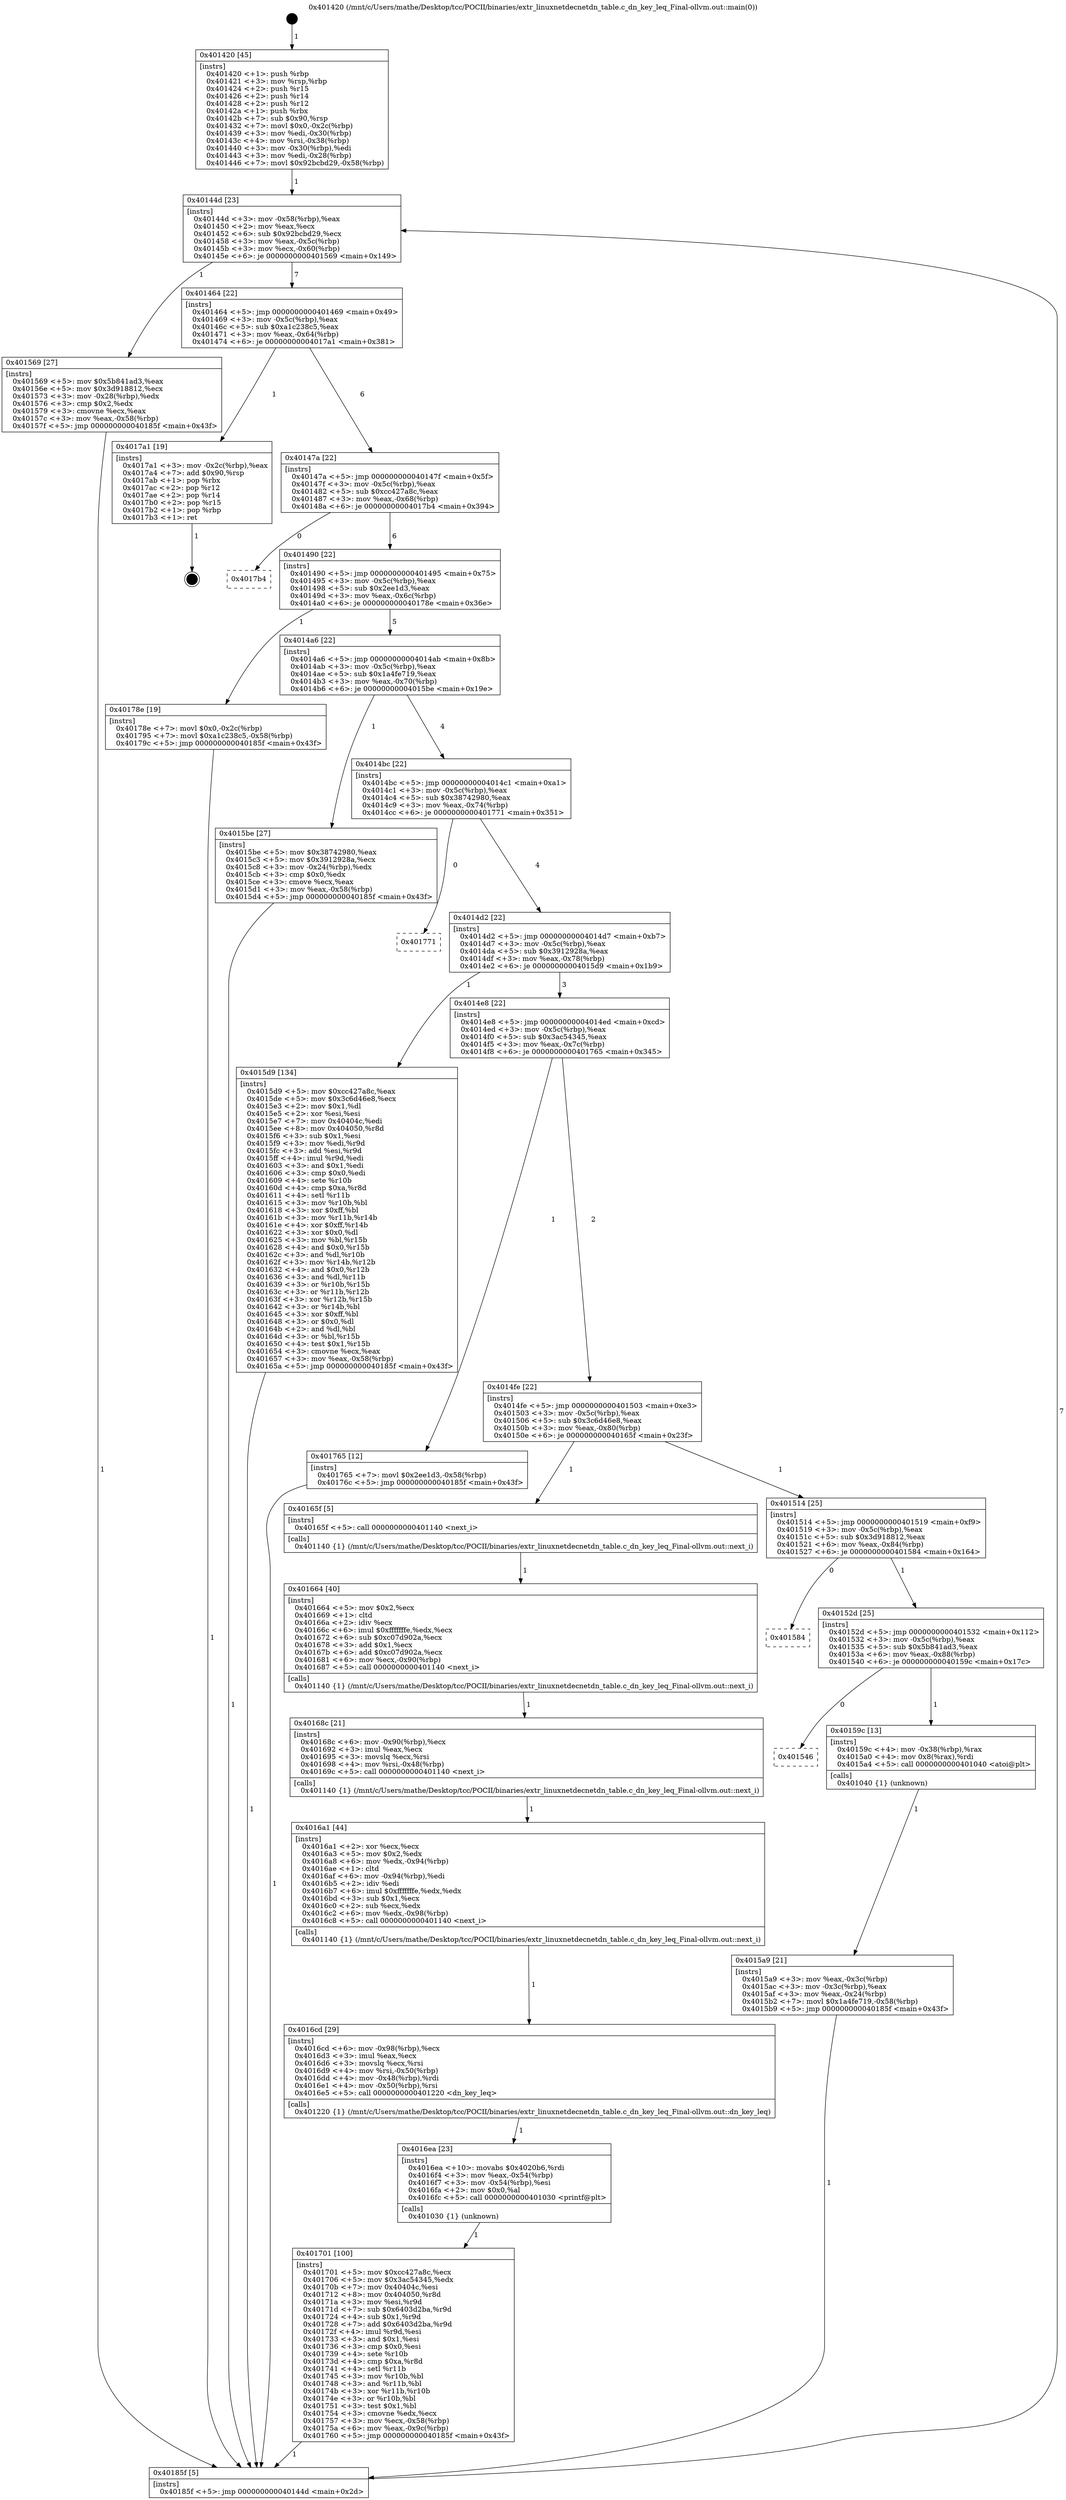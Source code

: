 digraph "0x401420" {
  label = "0x401420 (/mnt/c/Users/mathe/Desktop/tcc/POCII/binaries/extr_linuxnetdecnetdn_table.c_dn_key_leq_Final-ollvm.out::main(0))"
  labelloc = "t"
  node[shape=record]

  Entry [label="",width=0.3,height=0.3,shape=circle,fillcolor=black,style=filled]
  "0x40144d" [label="{
     0x40144d [23]\l
     | [instrs]\l
     &nbsp;&nbsp;0x40144d \<+3\>: mov -0x58(%rbp),%eax\l
     &nbsp;&nbsp;0x401450 \<+2\>: mov %eax,%ecx\l
     &nbsp;&nbsp;0x401452 \<+6\>: sub $0x92bcbd29,%ecx\l
     &nbsp;&nbsp;0x401458 \<+3\>: mov %eax,-0x5c(%rbp)\l
     &nbsp;&nbsp;0x40145b \<+3\>: mov %ecx,-0x60(%rbp)\l
     &nbsp;&nbsp;0x40145e \<+6\>: je 0000000000401569 \<main+0x149\>\l
  }"]
  "0x401569" [label="{
     0x401569 [27]\l
     | [instrs]\l
     &nbsp;&nbsp;0x401569 \<+5\>: mov $0x5b841ad3,%eax\l
     &nbsp;&nbsp;0x40156e \<+5\>: mov $0x3d918812,%ecx\l
     &nbsp;&nbsp;0x401573 \<+3\>: mov -0x28(%rbp),%edx\l
     &nbsp;&nbsp;0x401576 \<+3\>: cmp $0x2,%edx\l
     &nbsp;&nbsp;0x401579 \<+3\>: cmovne %ecx,%eax\l
     &nbsp;&nbsp;0x40157c \<+3\>: mov %eax,-0x58(%rbp)\l
     &nbsp;&nbsp;0x40157f \<+5\>: jmp 000000000040185f \<main+0x43f\>\l
  }"]
  "0x401464" [label="{
     0x401464 [22]\l
     | [instrs]\l
     &nbsp;&nbsp;0x401464 \<+5\>: jmp 0000000000401469 \<main+0x49\>\l
     &nbsp;&nbsp;0x401469 \<+3\>: mov -0x5c(%rbp),%eax\l
     &nbsp;&nbsp;0x40146c \<+5\>: sub $0xa1c238c5,%eax\l
     &nbsp;&nbsp;0x401471 \<+3\>: mov %eax,-0x64(%rbp)\l
     &nbsp;&nbsp;0x401474 \<+6\>: je 00000000004017a1 \<main+0x381\>\l
  }"]
  "0x40185f" [label="{
     0x40185f [5]\l
     | [instrs]\l
     &nbsp;&nbsp;0x40185f \<+5\>: jmp 000000000040144d \<main+0x2d\>\l
  }"]
  "0x401420" [label="{
     0x401420 [45]\l
     | [instrs]\l
     &nbsp;&nbsp;0x401420 \<+1\>: push %rbp\l
     &nbsp;&nbsp;0x401421 \<+3\>: mov %rsp,%rbp\l
     &nbsp;&nbsp;0x401424 \<+2\>: push %r15\l
     &nbsp;&nbsp;0x401426 \<+2\>: push %r14\l
     &nbsp;&nbsp;0x401428 \<+2\>: push %r12\l
     &nbsp;&nbsp;0x40142a \<+1\>: push %rbx\l
     &nbsp;&nbsp;0x40142b \<+7\>: sub $0x90,%rsp\l
     &nbsp;&nbsp;0x401432 \<+7\>: movl $0x0,-0x2c(%rbp)\l
     &nbsp;&nbsp;0x401439 \<+3\>: mov %edi,-0x30(%rbp)\l
     &nbsp;&nbsp;0x40143c \<+4\>: mov %rsi,-0x38(%rbp)\l
     &nbsp;&nbsp;0x401440 \<+3\>: mov -0x30(%rbp),%edi\l
     &nbsp;&nbsp;0x401443 \<+3\>: mov %edi,-0x28(%rbp)\l
     &nbsp;&nbsp;0x401446 \<+7\>: movl $0x92bcbd29,-0x58(%rbp)\l
  }"]
  Exit [label="",width=0.3,height=0.3,shape=circle,fillcolor=black,style=filled,peripheries=2]
  "0x4017a1" [label="{
     0x4017a1 [19]\l
     | [instrs]\l
     &nbsp;&nbsp;0x4017a1 \<+3\>: mov -0x2c(%rbp),%eax\l
     &nbsp;&nbsp;0x4017a4 \<+7\>: add $0x90,%rsp\l
     &nbsp;&nbsp;0x4017ab \<+1\>: pop %rbx\l
     &nbsp;&nbsp;0x4017ac \<+2\>: pop %r12\l
     &nbsp;&nbsp;0x4017ae \<+2\>: pop %r14\l
     &nbsp;&nbsp;0x4017b0 \<+2\>: pop %r15\l
     &nbsp;&nbsp;0x4017b2 \<+1\>: pop %rbp\l
     &nbsp;&nbsp;0x4017b3 \<+1\>: ret\l
  }"]
  "0x40147a" [label="{
     0x40147a [22]\l
     | [instrs]\l
     &nbsp;&nbsp;0x40147a \<+5\>: jmp 000000000040147f \<main+0x5f\>\l
     &nbsp;&nbsp;0x40147f \<+3\>: mov -0x5c(%rbp),%eax\l
     &nbsp;&nbsp;0x401482 \<+5\>: sub $0xcc427a8c,%eax\l
     &nbsp;&nbsp;0x401487 \<+3\>: mov %eax,-0x68(%rbp)\l
     &nbsp;&nbsp;0x40148a \<+6\>: je 00000000004017b4 \<main+0x394\>\l
  }"]
  "0x401701" [label="{
     0x401701 [100]\l
     | [instrs]\l
     &nbsp;&nbsp;0x401701 \<+5\>: mov $0xcc427a8c,%ecx\l
     &nbsp;&nbsp;0x401706 \<+5\>: mov $0x3ac54345,%edx\l
     &nbsp;&nbsp;0x40170b \<+7\>: mov 0x40404c,%esi\l
     &nbsp;&nbsp;0x401712 \<+8\>: mov 0x404050,%r8d\l
     &nbsp;&nbsp;0x40171a \<+3\>: mov %esi,%r9d\l
     &nbsp;&nbsp;0x40171d \<+7\>: sub $0x6403d2ba,%r9d\l
     &nbsp;&nbsp;0x401724 \<+4\>: sub $0x1,%r9d\l
     &nbsp;&nbsp;0x401728 \<+7\>: add $0x6403d2ba,%r9d\l
     &nbsp;&nbsp;0x40172f \<+4\>: imul %r9d,%esi\l
     &nbsp;&nbsp;0x401733 \<+3\>: and $0x1,%esi\l
     &nbsp;&nbsp;0x401736 \<+3\>: cmp $0x0,%esi\l
     &nbsp;&nbsp;0x401739 \<+4\>: sete %r10b\l
     &nbsp;&nbsp;0x40173d \<+4\>: cmp $0xa,%r8d\l
     &nbsp;&nbsp;0x401741 \<+4\>: setl %r11b\l
     &nbsp;&nbsp;0x401745 \<+3\>: mov %r10b,%bl\l
     &nbsp;&nbsp;0x401748 \<+3\>: and %r11b,%bl\l
     &nbsp;&nbsp;0x40174b \<+3\>: xor %r11b,%r10b\l
     &nbsp;&nbsp;0x40174e \<+3\>: or %r10b,%bl\l
     &nbsp;&nbsp;0x401751 \<+3\>: test $0x1,%bl\l
     &nbsp;&nbsp;0x401754 \<+3\>: cmovne %edx,%ecx\l
     &nbsp;&nbsp;0x401757 \<+3\>: mov %ecx,-0x58(%rbp)\l
     &nbsp;&nbsp;0x40175a \<+6\>: mov %eax,-0x9c(%rbp)\l
     &nbsp;&nbsp;0x401760 \<+5\>: jmp 000000000040185f \<main+0x43f\>\l
  }"]
  "0x4017b4" [label="{
     0x4017b4\l
  }", style=dashed]
  "0x401490" [label="{
     0x401490 [22]\l
     | [instrs]\l
     &nbsp;&nbsp;0x401490 \<+5\>: jmp 0000000000401495 \<main+0x75\>\l
     &nbsp;&nbsp;0x401495 \<+3\>: mov -0x5c(%rbp),%eax\l
     &nbsp;&nbsp;0x401498 \<+5\>: sub $0x2ee1d3,%eax\l
     &nbsp;&nbsp;0x40149d \<+3\>: mov %eax,-0x6c(%rbp)\l
     &nbsp;&nbsp;0x4014a0 \<+6\>: je 000000000040178e \<main+0x36e\>\l
  }"]
  "0x4016ea" [label="{
     0x4016ea [23]\l
     | [instrs]\l
     &nbsp;&nbsp;0x4016ea \<+10\>: movabs $0x4020b6,%rdi\l
     &nbsp;&nbsp;0x4016f4 \<+3\>: mov %eax,-0x54(%rbp)\l
     &nbsp;&nbsp;0x4016f7 \<+3\>: mov -0x54(%rbp),%esi\l
     &nbsp;&nbsp;0x4016fa \<+2\>: mov $0x0,%al\l
     &nbsp;&nbsp;0x4016fc \<+5\>: call 0000000000401030 \<printf@plt\>\l
     | [calls]\l
     &nbsp;&nbsp;0x401030 \{1\} (unknown)\l
  }"]
  "0x40178e" [label="{
     0x40178e [19]\l
     | [instrs]\l
     &nbsp;&nbsp;0x40178e \<+7\>: movl $0x0,-0x2c(%rbp)\l
     &nbsp;&nbsp;0x401795 \<+7\>: movl $0xa1c238c5,-0x58(%rbp)\l
     &nbsp;&nbsp;0x40179c \<+5\>: jmp 000000000040185f \<main+0x43f\>\l
  }"]
  "0x4014a6" [label="{
     0x4014a6 [22]\l
     | [instrs]\l
     &nbsp;&nbsp;0x4014a6 \<+5\>: jmp 00000000004014ab \<main+0x8b\>\l
     &nbsp;&nbsp;0x4014ab \<+3\>: mov -0x5c(%rbp),%eax\l
     &nbsp;&nbsp;0x4014ae \<+5\>: sub $0x1a4fe719,%eax\l
     &nbsp;&nbsp;0x4014b3 \<+3\>: mov %eax,-0x70(%rbp)\l
     &nbsp;&nbsp;0x4014b6 \<+6\>: je 00000000004015be \<main+0x19e\>\l
  }"]
  "0x4016cd" [label="{
     0x4016cd [29]\l
     | [instrs]\l
     &nbsp;&nbsp;0x4016cd \<+6\>: mov -0x98(%rbp),%ecx\l
     &nbsp;&nbsp;0x4016d3 \<+3\>: imul %eax,%ecx\l
     &nbsp;&nbsp;0x4016d6 \<+3\>: movslq %ecx,%rsi\l
     &nbsp;&nbsp;0x4016d9 \<+4\>: mov %rsi,-0x50(%rbp)\l
     &nbsp;&nbsp;0x4016dd \<+4\>: mov -0x48(%rbp),%rdi\l
     &nbsp;&nbsp;0x4016e1 \<+4\>: mov -0x50(%rbp),%rsi\l
     &nbsp;&nbsp;0x4016e5 \<+5\>: call 0000000000401220 \<dn_key_leq\>\l
     | [calls]\l
     &nbsp;&nbsp;0x401220 \{1\} (/mnt/c/Users/mathe/Desktop/tcc/POCII/binaries/extr_linuxnetdecnetdn_table.c_dn_key_leq_Final-ollvm.out::dn_key_leq)\l
  }"]
  "0x4015be" [label="{
     0x4015be [27]\l
     | [instrs]\l
     &nbsp;&nbsp;0x4015be \<+5\>: mov $0x38742980,%eax\l
     &nbsp;&nbsp;0x4015c3 \<+5\>: mov $0x3912928a,%ecx\l
     &nbsp;&nbsp;0x4015c8 \<+3\>: mov -0x24(%rbp),%edx\l
     &nbsp;&nbsp;0x4015cb \<+3\>: cmp $0x0,%edx\l
     &nbsp;&nbsp;0x4015ce \<+3\>: cmove %ecx,%eax\l
     &nbsp;&nbsp;0x4015d1 \<+3\>: mov %eax,-0x58(%rbp)\l
     &nbsp;&nbsp;0x4015d4 \<+5\>: jmp 000000000040185f \<main+0x43f\>\l
  }"]
  "0x4014bc" [label="{
     0x4014bc [22]\l
     | [instrs]\l
     &nbsp;&nbsp;0x4014bc \<+5\>: jmp 00000000004014c1 \<main+0xa1\>\l
     &nbsp;&nbsp;0x4014c1 \<+3\>: mov -0x5c(%rbp),%eax\l
     &nbsp;&nbsp;0x4014c4 \<+5\>: sub $0x38742980,%eax\l
     &nbsp;&nbsp;0x4014c9 \<+3\>: mov %eax,-0x74(%rbp)\l
     &nbsp;&nbsp;0x4014cc \<+6\>: je 0000000000401771 \<main+0x351\>\l
  }"]
  "0x4016a1" [label="{
     0x4016a1 [44]\l
     | [instrs]\l
     &nbsp;&nbsp;0x4016a1 \<+2\>: xor %ecx,%ecx\l
     &nbsp;&nbsp;0x4016a3 \<+5\>: mov $0x2,%edx\l
     &nbsp;&nbsp;0x4016a8 \<+6\>: mov %edx,-0x94(%rbp)\l
     &nbsp;&nbsp;0x4016ae \<+1\>: cltd\l
     &nbsp;&nbsp;0x4016af \<+6\>: mov -0x94(%rbp),%edi\l
     &nbsp;&nbsp;0x4016b5 \<+2\>: idiv %edi\l
     &nbsp;&nbsp;0x4016b7 \<+6\>: imul $0xfffffffe,%edx,%edx\l
     &nbsp;&nbsp;0x4016bd \<+3\>: sub $0x1,%ecx\l
     &nbsp;&nbsp;0x4016c0 \<+2\>: sub %ecx,%edx\l
     &nbsp;&nbsp;0x4016c2 \<+6\>: mov %edx,-0x98(%rbp)\l
     &nbsp;&nbsp;0x4016c8 \<+5\>: call 0000000000401140 \<next_i\>\l
     | [calls]\l
     &nbsp;&nbsp;0x401140 \{1\} (/mnt/c/Users/mathe/Desktop/tcc/POCII/binaries/extr_linuxnetdecnetdn_table.c_dn_key_leq_Final-ollvm.out::next_i)\l
  }"]
  "0x401771" [label="{
     0x401771\l
  }", style=dashed]
  "0x4014d2" [label="{
     0x4014d2 [22]\l
     | [instrs]\l
     &nbsp;&nbsp;0x4014d2 \<+5\>: jmp 00000000004014d7 \<main+0xb7\>\l
     &nbsp;&nbsp;0x4014d7 \<+3\>: mov -0x5c(%rbp),%eax\l
     &nbsp;&nbsp;0x4014da \<+5\>: sub $0x3912928a,%eax\l
     &nbsp;&nbsp;0x4014df \<+3\>: mov %eax,-0x78(%rbp)\l
     &nbsp;&nbsp;0x4014e2 \<+6\>: je 00000000004015d9 \<main+0x1b9\>\l
  }"]
  "0x40168c" [label="{
     0x40168c [21]\l
     | [instrs]\l
     &nbsp;&nbsp;0x40168c \<+6\>: mov -0x90(%rbp),%ecx\l
     &nbsp;&nbsp;0x401692 \<+3\>: imul %eax,%ecx\l
     &nbsp;&nbsp;0x401695 \<+3\>: movslq %ecx,%rsi\l
     &nbsp;&nbsp;0x401698 \<+4\>: mov %rsi,-0x48(%rbp)\l
     &nbsp;&nbsp;0x40169c \<+5\>: call 0000000000401140 \<next_i\>\l
     | [calls]\l
     &nbsp;&nbsp;0x401140 \{1\} (/mnt/c/Users/mathe/Desktop/tcc/POCII/binaries/extr_linuxnetdecnetdn_table.c_dn_key_leq_Final-ollvm.out::next_i)\l
  }"]
  "0x4015d9" [label="{
     0x4015d9 [134]\l
     | [instrs]\l
     &nbsp;&nbsp;0x4015d9 \<+5\>: mov $0xcc427a8c,%eax\l
     &nbsp;&nbsp;0x4015de \<+5\>: mov $0x3c6d46e8,%ecx\l
     &nbsp;&nbsp;0x4015e3 \<+2\>: mov $0x1,%dl\l
     &nbsp;&nbsp;0x4015e5 \<+2\>: xor %esi,%esi\l
     &nbsp;&nbsp;0x4015e7 \<+7\>: mov 0x40404c,%edi\l
     &nbsp;&nbsp;0x4015ee \<+8\>: mov 0x404050,%r8d\l
     &nbsp;&nbsp;0x4015f6 \<+3\>: sub $0x1,%esi\l
     &nbsp;&nbsp;0x4015f9 \<+3\>: mov %edi,%r9d\l
     &nbsp;&nbsp;0x4015fc \<+3\>: add %esi,%r9d\l
     &nbsp;&nbsp;0x4015ff \<+4\>: imul %r9d,%edi\l
     &nbsp;&nbsp;0x401603 \<+3\>: and $0x1,%edi\l
     &nbsp;&nbsp;0x401606 \<+3\>: cmp $0x0,%edi\l
     &nbsp;&nbsp;0x401609 \<+4\>: sete %r10b\l
     &nbsp;&nbsp;0x40160d \<+4\>: cmp $0xa,%r8d\l
     &nbsp;&nbsp;0x401611 \<+4\>: setl %r11b\l
     &nbsp;&nbsp;0x401615 \<+3\>: mov %r10b,%bl\l
     &nbsp;&nbsp;0x401618 \<+3\>: xor $0xff,%bl\l
     &nbsp;&nbsp;0x40161b \<+3\>: mov %r11b,%r14b\l
     &nbsp;&nbsp;0x40161e \<+4\>: xor $0xff,%r14b\l
     &nbsp;&nbsp;0x401622 \<+3\>: xor $0x0,%dl\l
     &nbsp;&nbsp;0x401625 \<+3\>: mov %bl,%r15b\l
     &nbsp;&nbsp;0x401628 \<+4\>: and $0x0,%r15b\l
     &nbsp;&nbsp;0x40162c \<+3\>: and %dl,%r10b\l
     &nbsp;&nbsp;0x40162f \<+3\>: mov %r14b,%r12b\l
     &nbsp;&nbsp;0x401632 \<+4\>: and $0x0,%r12b\l
     &nbsp;&nbsp;0x401636 \<+3\>: and %dl,%r11b\l
     &nbsp;&nbsp;0x401639 \<+3\>: or %r10b,%r15b\l
     &nbsp;&nbsp;0x40163c \<+3\>: or %r11b,%r12b\l
     &nbsp;&nbsp;0x40163f \<+3\>: xor %r12b,%r15b\l
     &nbsp;&nbsp;0x401642 \<+3\>: or %r14b,%bl\l
     &nbsp;&nbsp;0x401645 \<+3\>: xor $0xff,%bl\l
     &nbsp;&nbsp;0x401648 \<+3\>: or $0x0,%dl\l
     &nbsp;&nbsp;0x40164b \<+2\>: and %dl,%bl\l
     &nbsp;&nbsp;0x40164d \<+3\>: or %bl,%r15b\l
     &nbsp;&nbsp;0x401650 \<+4\>: test $0x1,%r15b\l
     &nbsp;&nbsp;0x401654 \<+3\>: cmovne %ecx,%eax\l
     &nbsp;&nbsp;0x401657 \<+3\>: mov %eax,-0x58(%rbp)\l
     &nbsp;&nbsp;0x40165a \<+5\>: jmp 000000000040185f \<main+0x43f\>\l
  }"]
  "0x4014e8" [label="{
     0x4014e8 [22]\l
     | [instrs]\l
     &nbsp;&nbsp;0x4014e8 \<+5\>: jmp 00000000004014ed \<main+0xcd\>\l
     &nbsp;&nbsp;0x4014ed \<+3\>: mov -0x5c(%rbp),%eax\l
     &nbsp;&nbsp;0x4014f0 \<+5\>: sub $0x3ac54345,%eax\l
     &nbsp;&nbsp;0x4014f5 \<+3\>: mov %eax,-0x7c(%rbp)\l
     &nbsp;&nbsp;0x4014f8 \<+6\>: je 0000000000401765 \<main+0x345\>\l
  }"]
  "0x401664" [label="{
     0x401664 [40]\l
     | [instrs]\l
     &nbsp;&nbsp;0x401664 \<+5\>: mov $0x2,%ecx\l
     &nbsp;&nbsp;0x401669 \<+1\>: cltd\l
     &nbsp;&nbsp;0x40166a \<+2\>: idiv %ecx\l
     &nbsp;&nbsp;0x40166c \<+6\>: imul $0xfffffffe,%edx,%ecx\l
     &nbsp;&nbsp;0x401672 \<+6\>: sub $0xc07d902a,%ecx\l
     &nbsp;&nbsp;0x401678 \<+3\>: add $0x1,%ecx\l
     &nbsp;&nbsp;0x40167b \<+6\>: add $0xc07d902a,%ecx\l
     &nbsp;&nbsp;0x401681 \<+6\>: mov %ecx,-0x90(%rbp)\l
     &nbsp;&nbsp;0x401687 \<+5\>: call 0000000000401140 \<next_i\>\l
     | [calls]\l
     &nbsp;&nbsp;0x401140 \{1\} (/mnt/c/Users/mathe/Desktop/tcc/POCII/binaries/extr_linuxnetdecnetdn_table.c_dn_key_leq_Final-ollvm.out::next_i)\l
  }"]
  "0x401765" [label="{
     0x401765 [12]\l
     | [instrs]\l
     &nbsp;&nbsp;0x401765 \<+7\>: movl $0x2ee1d3,-0x58(%rbp)\l
     &nbsp;&nbsp;0x40176c \<+5\>: jmp 000000000040185f \<main+0x43f\>\l
  }"]
  "0x4014fe" [label="{
     0x4014fe [22]\l
     | [instrs]\l
     &nbsp;&nbsp;0x4014fe \<+5\>: jmp 0000000000401503 \<main+0xe3\>\l
     &nbsp;&nbsp;0x401503 \<+3\>: mov -0x5c(%rbp),%eax\l
     &nbsp;&nbsp;0x401506 \<+5\>: sub $0x3c6d46e8,%eax\l
     &nbsp;&nbsp;0x40150b \<+3\>: mov %eax,-0x80(%rbp)\l
     &nbsp;&nbsp;0x40150e \<+6\>: je 000000000040165f \<main+0x23f\>\l
  }"]
  "0x4015a9" [label="{
     0x4015a9 [21]\l
     | [instrs]\l
     &nbsp;&nbsp;0x4015a9 \<+3\>: mov %eax,-0x3c(%rbp)\l
     &nbsp;&nbsp;0x4015ac \<+3\>: mov -0x3c(%rbp),%eax\l
     &nbsp;&nbsp;0x4015af \<+3\>: mov %eax,-0x24(%rbp)\l
     &nbsp;&nbsp;0x4015b2 \<+7\>: movl $0x1a4fe719,-0x58(%rbp)\l
     &nbsp;&nbsp;0x4015b9 \<+5\>: jmp 000000000040185f \<main+0x43f\>\l
  }"]
  "0x40165f" [label="{
     0x40165f [5]\l
     | [instrs]\l
     &nbsp;&nbsp;0x40165f \<+5\>: call 0000000000401140 \<next_i\>\l
     | [calls]\l
     &nbsp;&nbsp;0x401140 \{1\} (/mnt/c/Users/mathe/Desktop/tcc/POCII/binaries/extr_linuxnetdecnetdn_table.c_dn_key_leq_Final-ollvm.out::next_i)\l
  }"]
  "0x401514" [label="{
     0x401514 [25]\l
     | [instrs]\l
     &nbsp;&nbsp;0x401514 \<+5\>: jmp 0000000000401519 \<main+0xf9\>\l
     &nbsp;&nbsp;0x401519 \<+3\>: mov -0x5c(%rbp),%eax\l
     &nbsp;&nbsp;0x40151c \<+5\>: sub $0x3d918812,%eax\l
     &nbsp;&nbsp;0x401521 \<+6\>: mov %eax,-0x84(%rbp)\l
     &nbsp;&nbsp;0x401527 \<+6\>: je 0000000000401584 \<main+0x164\>\l
  }"]
  "0x401546" [label="{
     0x401546\l
  }", style=dashed]
  "0x401584" [label="{
     0x401584\l
  }", style=dashed]
  "0x40152d" [label="{
     0x40152d [25]\l
     | [instrs]\l
     &nbsp;&nbsp;0x40152d \<+5\>: jmp 0000000000401532 \<main+0x112\>\l
     &nbsp;&nbsp;0x401532 \<+3\>: mov -0x5c(%rbp),%eax\l
     &nbsp;&nbsp;0x401535 \<+5\>: sub $0x5b841ad3,%eax\l
     &nbsp;&nbsp;0x40153a \<+6\>: mov %eax,-0x88(%rbp)\l
     &nbsp;&nbsp;0x401540 \<+6\>: je 000000000040159c \<main+0x17c\>\l
  }"]
  "0x40159c" [label="{
     0x40159c [13]\l
     | [instrs]\l
     &nbsp;&nbsp;0x40159c \<+4\>: mov -0x38(%rbp),%rax\l
     &nbsp;&nbsp;0x4015a0 \<+4\>: mov 0x8(%rax),%rdi\l
     &nbsp;&nbsp;0x4015a4 \<+5\>: call 0000000000401040 \<atoi@plt\>\l
     | [calls]\l
     &nbsp;&nbsp;0x401040 \{1\} (unknown)\l
  }"]
  Entry -> "0x401420" [label=" 1"]
  "0x40144d" -> "0x401569" [label=" 1"]
  "0x40144d" -> "0x401464" [label=" 7"]
  "0x401569" -> "0x40185f" [label=" 1"]
  "0x401420" -> "0x40144d" [label=" 1"]
  "0x40185f" -> "0x40144d" [label=" 7"]
  "0x4017a1" -> Exit [label=" 1"]
  "0x401464" -> "0x4017a1" [label=" 1"]
  "0x401464" -> "0x40147a" [label=" 6"]
  "0x40178e" -> "0x40185f" [label=" 1"]
  "0x40147a" -> "0x4017b4" [label=" 0"]
  "0x40147a" -> "0x401490" [label=" 6"]
  "0x401765" -> "0x40185f" [label=" 1"]
  "0x401490" -> "0x40178e" [label=" 1"]
  "0x401490" -> "0x4014a6" [label=" 5"]
  "0x401701" -> "0x40185f" [label=" 1"]
  "0x4014a6" -> "0x4015be" [label=" 1"]
  "0x4014a6" -> "0x4014bc" [label=" 4"]
  "0x4016ea" -> "0x401701" [label=" 1"]
  "0x4014bc" -> "0x401771" [label=" 0"]
  "0x4014bc" -> "0x4014d2" [label=" 4"]
  "0x4016cd" -> "0x4016ea" [label=" 1"]
  "0x4014d2" -> "0x4015d9" [label=" 1"]
  "0x4014d2" -> "0x4014e8" [label=" 3"]
  "0x4016a1" -> "0x4016cd" [label=" 1"]
  "0x4014e8" -> "0x401765" [label=" 1"]
  "0x4014e8" -> "0x4014fe" [label=" 2"]
  "0x40168c" -> "0x4016a1" [label=" 1"]
  "0x4014fe" -> "0x40165f" [label=" 1"]
  "0x4014fe" -> "0x401514" [label=" 1"]
  "0x401664" -> "0x40168c" [label=" 1"]
  "0x401514" -> "0x401584" [label=" 0"]
  "0x401514" -> "0x40152d" [label=" 1"]
  "0x40165f" -> "0x401664" [label=" 1"]
  "0x40152d" -> "0x40159c" [label=" 1"]
  "0x40152d" -> "0x401546" [label=" 0"]
  "0x40159c" -> "0x4015a9" [label=" 1"]
  "0x4015a9" -> "0x40185f" [label=" 1"]
  "0x4015be" -> "0x40185f" [label=" 1"]
  "0x4015d9" -> "0x40185f" [label=" 1"]
}
